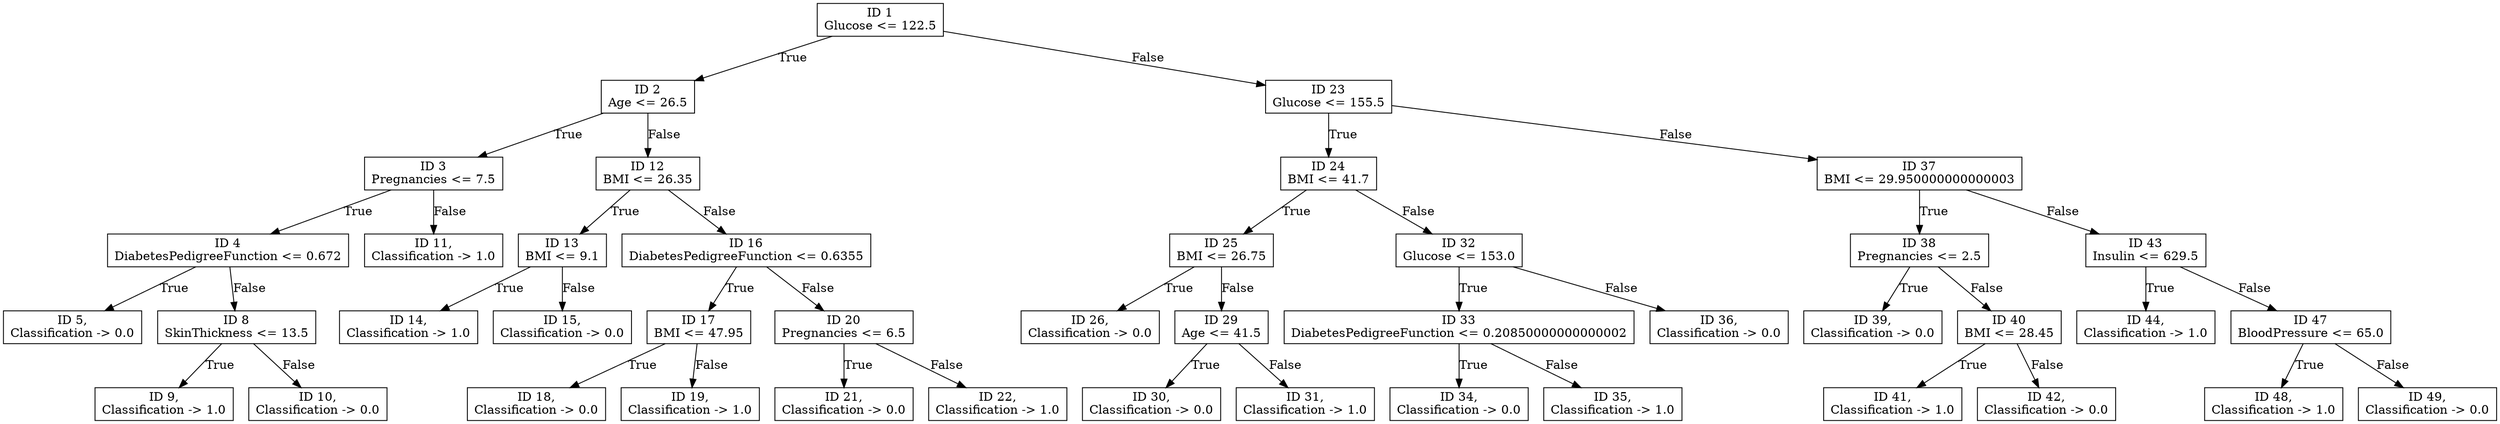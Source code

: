 digraph "Decision Tree" {
	node [shape=rectangle]
	"ID 1
Glucose <= 122.5
" -> "ID 2
Age <= 26.5
" [label=True]
	"ID 1
Glucose <= 122.5
" -> "ID 23
Glucose <= 155.5
" [label=False]
	"ID 2
Age <= 26.5
" -> "ID 3
Pregnancies <= 7.5
" [label=True]
	"ID 2
Age <= 26.5
" -> "ID 12
BMI <= 26.35
" [label=False]
	"ID 23
Glucose <= 155.5
" -> "ID 24
BMI <= 41.7
" [label=True]
	"ID 23
Glucose <= 155.5
" -> "ID 37
BMI <= 29.950000000000003
" [label=False]
	"ID 3
Pregnancies <= 7.5
" -> "ID 4
DiabetesPedigreeFunction <= 0.672
" [label=True]
	"ID 3
Pregnancies <= 7.5
" -> "ID 11,
Classification -> 1.0
" [label=False]
	"ID 12
BMI <= 26.35
" -> "ID 13
BMI <= 9.1
" [label=True]
	"ID 12
BMI <= 26.35
" -> "ID 16
DiabetesPedigreeFunction <= 0.6355
" [label=False]
	"ID 24
BMI <= 41.7
" -> "ID 25
BMI <= 26.75
" [label=True]
	"ID 24
BMI <= 41.7
" -> "ID 32
Glucose <= 153.0
" [label=False]
	"ID 37
BMI <= 29.950000000000003
" -> "ID 38
Pregnancies <= 2.5
" [label=True]
	"ID 37
BMI <= 29.950000000000003
" -> "ID 43
Insulin <= 629.5
" [label=False]
	"ID 4
DiabetesPedigreeFunction <= 0.672
" -> "ID 5,
Classification -> 0.0
" [label=True]
	"ID 4
DiabetesPedigreeFunction <= 0.672
" -> "ID 8
SkinThickness <= 13.5
" [label=False]
	"ID 13
BMI <= 9.1
" -> "ID 14,
Classification -> 1.0
" [label=True]
	"ID 13
BMI <= 9.1
" -> "ID 15,
Classification -> 0.0
" [label=False]
	"ID 16
DiabetesPedigreeFunction <= 0.6355
" -> "ID 17
BMI <= 47.95
" [label=True]
	"ID 16
DiabetesPedigreeFunction <= 0.6355
" -> "ID 20
Pregnancies <= 6.5
" [label=False]
	"ID 25
BMI <= 26.75
" -> "ID 26,
Classification -> 0.0
" [label=True]
	"ID 25
BMI <= 26.75
" -> "ID 29
Age <= 41.5
" [label=False]
	"ID 32
Glucose <= 153.0
" -> "ID 33
DiabetesPedigreeFunction <= 0.20850000000000002
" [label=True]
	"ID 32
Glucose <= 153.0
" -> "ID 36,
Classification -> 0.0
" [label=False]
	"ID 38
Pregnancies <= 2.5
" -> "ID 39,
Classification -> 0.0
" [label=True]
	"ID 38
Pregnancies <= 2.5
" -> "ID 40
BMI <= 28.45
" [label=False]
	"ID 43
Insulin <= 629.5
" -> "ID 44,
Classification -> 1.0
" [label=True]
	"ID 43
Insulin <= 629.5
" -> "ID 47
BloodPressure <= 65.0
" [label=False]
	"ID 8
SkinThickness <= 13.5
" -> "ID 9,
Classification -> 1.0
" [label=True]
	"ID 8
SkinThickness <= 13.5
" -> "ID 10,
Classification -> 0.0
" [label=False]
	"ID 17
BMI <= 47.95
" -> "ID 18,
Classification -> 0.0
" [label=True]
	"ID 17
BMI <= 47.95
" -> "ID 19,
Classification -> 1.0
" [label=False]
	"ID 20
Pregnancies <= 6.5
" -> "ID 21,
Classification -> 0.0
" [label=True]
	"ID 20
Pregnancies <= 6.5
" -> "ID 22,
Classification -> 1.0
" [label=False]
	"ID 29
Age <= 41.5
" -> "ID 30,
Classification -> 0.0
" [label=True]
	"ID 29
Age <= 41.5
" -> "ID 31,
Classification -> 1.0
" [label=False]
	"ID 33
DiabetesPedigreeFunction <= 0.20850000000000002
" -> "ID 34,
Classification -> 0.0
" [label=True]
	"ID 33
DiabetesPedigreeFunction <= 0.20850000000000002
" -> "ID 35,
Classification -> 1.0
" [label=False]
	"ID 40
BMI <= 28.45
" -> "ID 41,
Classification -> 1.0
" [label=True]
	"ID 40
BMI <= 28.45
" -> "ID 42,
Classification -> 0.0
" [label=False]
	"ID 47
BloodPressure <= 65.0
" -> "ID 48,
Classification -> 1.0
" [label=True]
	"ID 47
BloodPressure <= 65.0
" -> "ID 49,
Classification -> 0.0
" [label=False]
}
